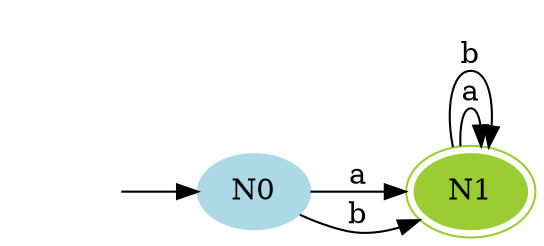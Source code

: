 digraph dfa {
rankdir=LR;

NOTHING [label="", shape=none]
N0 [label="N0" shape=ellipse, style=filled, color=lightblue]
N1 [label="N1" shape=ellipse, peripheries=2, style=filled, color=yellowgreen]

NOTHING -> N0
N0 -> N1 [label="a"]
N0 -> N1 [label="b"]
N1 -> N1 [label="a"]
N1 -> N1 [label="b"]
}
